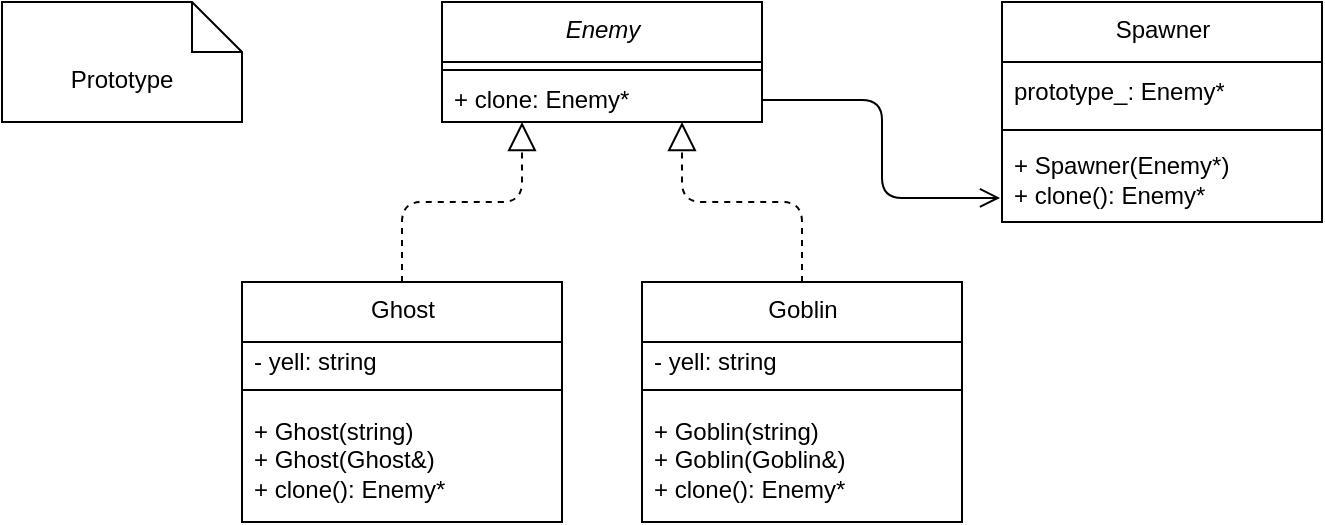 <mxfile>
    <diagram id="UceJaLZVYc4ec1oxZYEs" name="Page-1">
        <mxGraphModel dx="1370" dy="773" grid="1" gridSize="10" guides="1" tooltips="1" connect="1" arrows="1" fold="1" page="1" pageScale="1" pageWidth="850" pageHeight="1100" math="0" shadow="0">
            <root>
                <mxCell id="0"/>
                <mxCell id="1" parent="0"/>
                <mxCell id="6" value="Spawner" style="swimlane;fontStyle=0;align=center;verticalAlign=top;childLayout=stackLayout;horizontal=1;startSize=30;horizontalStack=0;resizeParent=1;resizeParentMax=0;resizeLast=0;collapsible=0;marginBottom=0;html=1;" parent="1" vertex="1">
                    <mxGeometry x="540" y="40" width="160" height="110" as="geometry"/>
                </mxCell>
                <mxCell id="7" value="prototype_: Enemy*" style="text;html=1;strokeColor=none;fillColor=none;align=left;verticalAlign=middle;spacingLeft=4;spacingRight=4;overflow=hidden;rotatable=0;points=[[0,0.5],[1,0.5]];portConstraint=eastwest;" parent="6" vertex="1">
                    <mxGeometry y="30" width="160" height="30" as="geometry"/>
                </mxCell>
                <mxCell id="11" value="" style="line;strokeWidth=1;fillColor=none;align=left;verticalAlign=middle;spacingTop=-1;spacingLeft=3;spacingRight=3;rotatable=0;labelPosition=right;points=[];portConstraint=eastwest;" parent="6" vertex="1">
                    <mxGeometry y="60" width="160" height="8" as="geometry"/>
                </mxCell>
                <mxCell id="13" value="+ Spawner(Enemy*)&lt;br&gt;+ clone(): Enemy*" style="text;html=1;strokeColor=none;fillColor=none;align=left;verticalAlign=middle;spacingLeft=4;spacingRight=4;overflow=hidden;rotatable=0;points=[[0,0.5],[1,0.5]];portConstraint=eastwest;" parent="6" vertex="1">
                    <mxGeometry y="68" width="160" height="42" as="geometry"/>
                </mxCell>
                <mxCell id="62" value="" style="endArrow=block;dashed=1;endFill=0;endSize=12;html=1;exitX=0.5;exitY=0;exitDx=0;exitDy=0;edgeStyle=orthogonalEdgeStyle;" parent="1" source="64" edge="1">
                    <mxGeometry width="160" relative="1" as="geometry">
                        <mxPoint x="230" y="170.0" as="sourcePoint"/>
                        <mxPoint x="300" y="100" as="targetPoint"/>
                        <Array as="points">
                            <mxPoint x="240" y="140"/>
                            <mxPoint x="300" y="140"/>
                        </Array>
                    </mxGeometry>
                </mxCell>
                <mxCell id="64" value="Ghost" style="swimlane;fontStyle=0;align=center;verticalAlign=top;childLayout=stackLayout;horizontal=1;startSize=30;horizontalStack=0;resizeParent=1;resizeParentMax=0;resizeLast=0;collapsible=0;marginBottom=0;html=1;" parent="1" vertex="1">
                    <mxGeometry x="160" y="180" width="160" height="120" as="geometry"/>
                </mxCell>
                <mxCell id="65" value="- yell: string" style="text;html=1;strokeColor=none;fillColor=none;align=left;verticalAlign=middle;spacingLeft=4;spacingRight=4;overflow=hidden;rotatable=0;points=[[0,0.5],[1,0.5]];portConstraint=eastwest;" parent="64" vertex="1">
                    <mxGeometry y="30" width="160" height="20" as="geometry"/>
                </mxCell>
                <mxCell id="66" value="" style="line;strokeWidth=1;fillColor=none;align=left;verticalAlign=middle;spacingTop=-1;spacingLeft=3;spacingRight=3;rotatable=0;labelPosition=right;points=[];portConstraint=eastwest;" parent="64" vertex="1">
                    <mxGeometry y="50" width="160" height="8" as="geometry"/>
                </mxCell>
                <mxCell id="67" value="+ Ghost(string)&lt;br&gt;+ Ghost(Ghost&amp;amp;)&lt;br&gt;+ clone(): Enemy*" style="text;html=1;strokeColor=none;fillColor=none;align=left;verticalAlign=middle;spacingLeft=4;spacingRight=4;overflow=hidden;rotatable=0;points=[[0,0.5],[1,0.5]];portConstraint=eastwest;" parent="64" vertex="1">
                    <mxGeometry y="58" width="160" height="62" as="geometry"/>
                </mxCell>
                <mxCell id="68" value="Goblin" style="swimlane;fontStyle=0;align=center;verticalAlign=top;childLayout=stackLayout;horizontal=1;startSize=30;horizontalStack=0;resizeParent=1;resizeParentMax=0;resizeLast=0;collapsible=0;marginBottom=0;html=1;" parent="1" vertex="1">
                    <mxGeometry x="360" y="180" width="160" height="120" as="geometry"/>
                </mxCell>
                <mxCell id="69" value="- yell: string" style="text;html=1;strokeColor=none;fillColor=none;align=left;verticalAlign=middle;spacingLeft=4;spacingRight=4;overflow=hidden;rotatable=0;points=[[0,0.5],[1,0.5]];portConstraint=eastwest;" parent="68" vertex="1">
                    <mxGeometry y="30" width="160" height="20" as="geometry"/>
                </mxCell>
                <mxCell id="70" value="" style="line;strokeWidth=1;fillColor=none;align=left;verticalAlign=middle;spacingTop=-1;spacingLeft=3;spacingRight=3;rotatable=0;labelPosition=right;points=[];portConstraint=eastwest;" parent="68" vertex="1">
                    <mxGeometry y="50" width="160" height="8" as="geometry"/>
                </mxCell>
                <mxCell id="71" value="+ Goblin(string)&lt;br style=&quot;border-color: var(--border-color);&quot;&gt;+ Goblin(Goblin&amp;amp;)&lt;br style=&quot;border-color: var(--border-color);&quot;&gt;+ clone(): Enemy*" style="text;html=1;strokeColor=none;fillColor=none;align=left;verticalAlign=middle;spacingLeft=4;spacingRight=4;overflow=hidden;rotatable=0;points=[[0,0.5],[1,0.5]];portConstraint=eastwest;" parent="68" vertex="1">
                    <mxGeometry y="58" width="160" height="62" as="geometry"/>
                </mxCell>
                <mxCell id="76" value="&lt;i&gt;Enemy&lt;/i&gt;" style="swimlane;fontStyle=0;align=center;verticalAlign=top;childLayout=stackLayout;horizontal=1;startSize=30;horizontalStack=0;resizeParent=1;resizeParentMax=0;resizeLast=0;collapsible=0;marginBottom=0;html=1;" parent="1" vertex="1">
                    <mxGeometry x="260" y="40" width="160" height="60" as="geometry"/>
                </mxCell>
                <mxCell id="78" value="" style="line;strokeWidth=1;fillColor=none;align=left;verticalAlign=middle;spacingTop=-1;spacingLeft=3;spacingRight=3;rotatable=0;labelPosition=right;points=[];portConstraint=eastwest;" parent="76" vertex="1">
                    <mxGeometry y="30" width="160" height="8" as="geometry"/>
                </mxCell>
                <mxCell id="79" value="+ clone: Enemy*" style="text;html=1;strokeColor=none;fillColor=none;align=left;verticalAlign=middle;spacingLeft=4;spacingRight=4;overflow=hidden;rotatable=0;points=[[0,0.5],[1,0.5]];portConstraint=eastwest;" parent="76" vertex="1">
                    <mxGeometry y="38" width="160" height="22" as="geometry"/>
                </mxCell>
                <mxCell id="87" value="Prototype" style="shape=note2;boundedLbl=1;whiteSpace=wrap;html=1;size=25;verticalAlign=top;align=center;strokeWidth=1;" parent="1" vertex="1">
                    <mxGeometry x="40" y="40" width="120" height="60" as="geometry"/>
                </mxCell>
                <mxCell id="88" value="" style="endArrow=block;dashed=1;endFill=0;endSize=12;html=1;exitX=0.5;exitY=0;exitDx=0;exitDy=0;edgeStyle=orthogonalEdgeStyle;" edge="1" parent="1" source="68">
                    <mxGeometry width="160" relative="1" as="geometry">
                        <mxPoint x="310" y="180" as="sourcePoint"/>
                        <mxPoint x="380" y="100" as="targetPoint"/>
                        <Array as="points">
                            <mxPoint x="440" y="140"/>
                            <mxPoint x="380" y="140"/>
                        </Array>
                    </mxGeometry>
                </mxCell>
                <mxCell id="89" value="" style="endArrow=open;startArrow=none;endFill=0;startFill=0;endSize=8;html=1;verticalAlign=bottom;labelBackgroundColor=none;strokeWidth=1;exitX=1;exitY=0.5;exitDx=0;exitDy=0;edgeStyle=orthogonalEdgeStyle;entryX=-0.006;entryY=0.714;entryDx=0;entryDy=0;entryPerimeter=0;" edge="1" parent="1" source="79" target="13">
                    <mxGeometry width="160" relative="1" as="geometry">
                        <mxPoint x="530" y="280" as="sourcePoint"/>
                        <mxPoint x="470" y="40" as="targetPoint"/>
                    </mxGeometry>
                </mxCell>
            </root>
        </mxGraphModel>
    </diagram>
</mxfile>